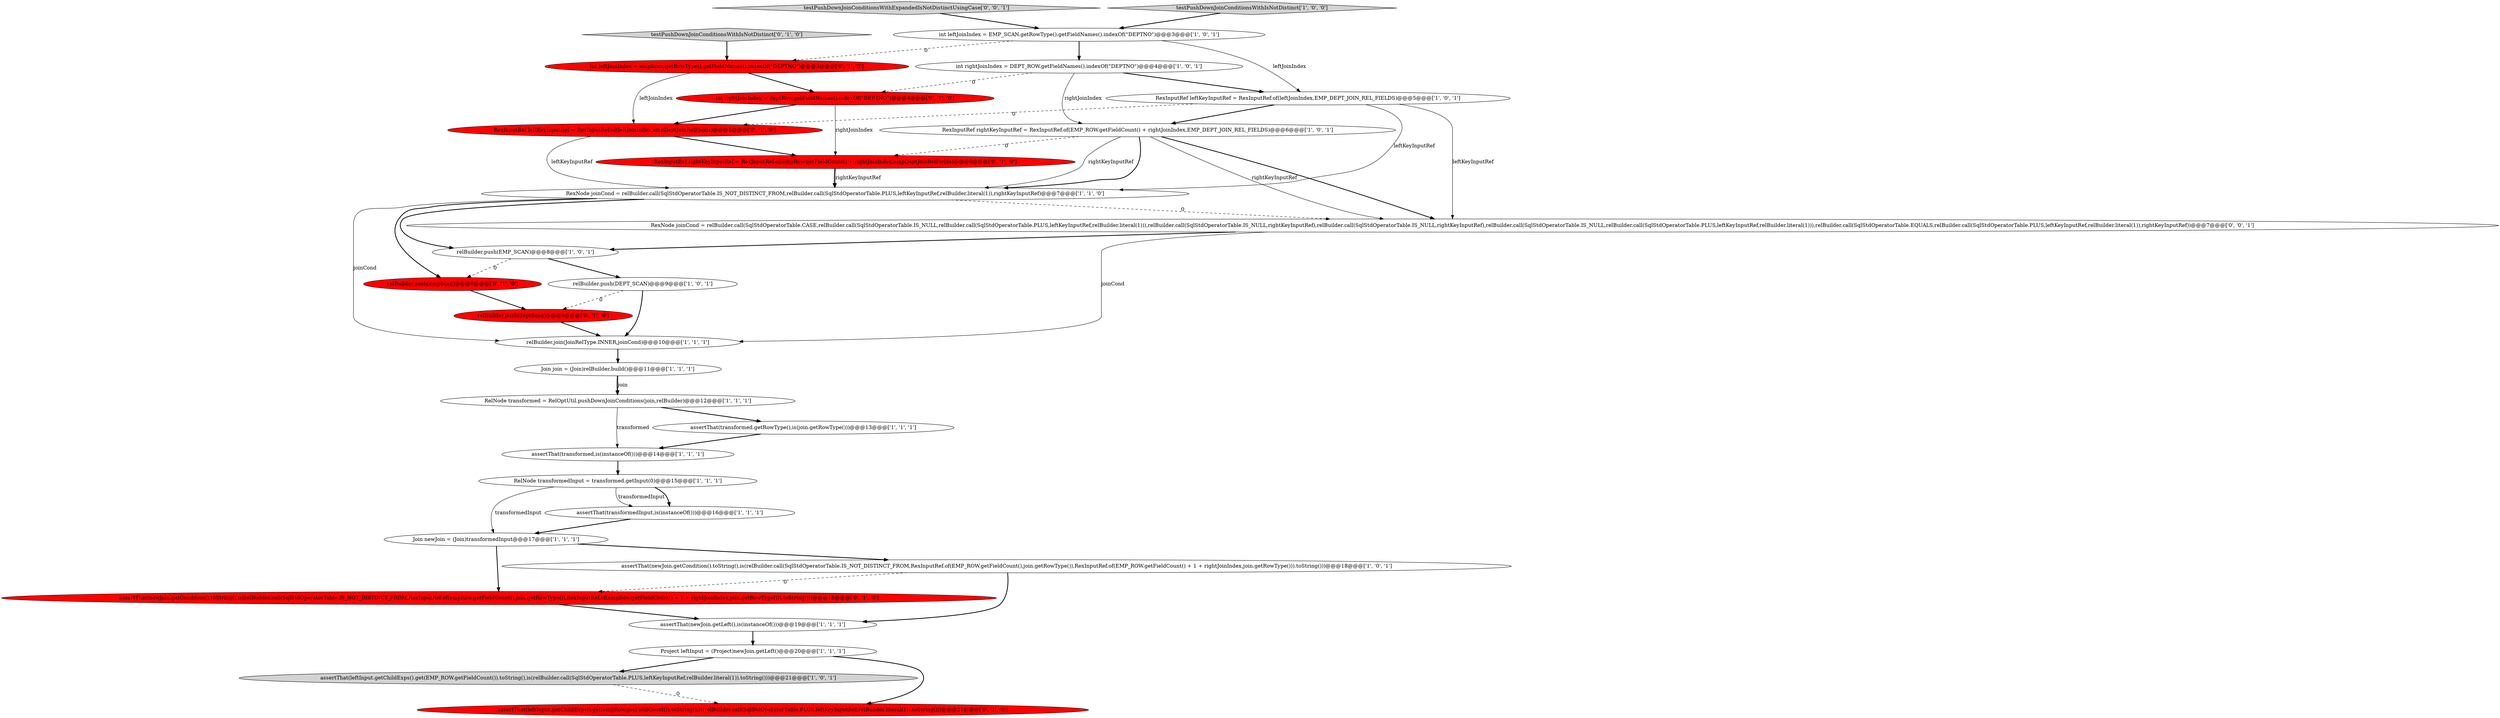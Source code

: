 digraph {
0 [style = filled, label = "int leftJoinIndex = EMP_SCAN.getRowType().getFieldNames().indexOf(\"DEPTNO\")@@@3@@@['1', '0', '1']", fillcolor = white, shape = ellipse image = "AAA0AAABBB1BBB"];
22 [style = filled, label = "testPushDownJoinConditionsWithIsNotDistinct['0', '1', '0']", fillcolor = lightgray, shape = diamond image = "AAA0AAABBB2BBB"];
27 [style = filled, label = "assertThat(leftInput.getChildExps().get(empRow.getFieldCount()).toString(),is(relBuilder.call(SqlStdOperatorTable.PLUS,leftKeyInputRef,relBuilder.literal(1)).toString()))@@@21@@@['0', '1', '0']", fillcolor = red, shape = ellipse image = "AAA1AAABBB2BBB"];
23 [style = filled, label = "relBuilder.push(deptScan)@@@9@@@['0', '1', '0']", fillcolor = red, shape = ellipse image = "AAA1AAABBB2BBB"];
26 [style = filled, label = "int rightJoinIndex = deptRow.getFieldNames().indexOf(\"DEPTNO\")@@@4@@@['0', '1', '0']", fillcolor = red, shape = ellipse image = "AAA1AAABBB2BBB"];
2 [style = filled, label = "Join newJoin = (Join)transformedInput@@@17@@@['1', '1', '1']", fillcolor = white, shape = ellipse image = "AAA0AAABBB1BBB"];
12 [style = filled, label = "relBuilder.push(DEPT_SCAN)@@@9@@@['1', '0', '1']", fillcolor = white, shape = ellipse image = "AAA0AAABBB1BBB"];
28 [style = filled, label = "assertThat(newJoin.getCondition().toString(),is(relBuilder.call(SqlStdOperatorTable.IS_NOT_DISTINCT_FROM,RexInputRef.of(empRow.getFieldCount(),join.getRowType()),RexInputRef.of(empRow.getFieldCount() + 1 + rightJoinIndex,join.getRowType())).toString()))@@@18@@@['0', '1', '0']", fillcolor = red, shape = ellipse image = "AAA1AAABBB2BBB"];
6 [style = filled, label = "RelNode transformed = RelOptUtil.pushDownJoinConditions(join,relBuilder)@@@12@@@['1', '1', '1']", fillcolor = white, shape = ellipse image = "AAA0AAABBB1BBB"];
4 [style = filled, label = "RelNode transformedInput = transformed.getInput(0)@@@15@@@['1', '1', '1']", fillcolor = white, shape = ellipse image = "AAA0AAABBB1BBB"];
29 [style = filled, label = "testPushDownJoinConditionsWithExpandedIsNotDistinctUsingCase['0', '0', '1']", fillcolor = lightgray, shape = diamond image = "AAA0AAABBB3BBB"];
20 [style = filled, label = "RexInputRef leftKeyInputRef = RexInputRef.of(leftJoinIndex,empDeptJoinRelFields)@@@5@@@['0', '1', '0']", fillcolor = red, shape = ellipse image = "AAA1AAABBB2BBB"];
1 [style = filled, label = "testPushDownJoinConditionsWithIsNotDistinct['1', '0', '0']", fillcolor = lightgray, shape = diamond image = "AAA0AAABBB1BBB"];
3 [style = filled, label = "assertThat(leftInput.getChildExps().get(EMP_ROW.getFieldCount()).toString(),is(relBuilder.call(SqlStdOperatorTable.PLUS,leftKeyInputRef,relBuilder.literal(1)).toString()))@@@21@@@['1', '0', '1']", fillcolor = lightgray, shape = ellipse image = "AAA0AAABBB1BBB"];
7 [style = filled, label = "assertThat(newJoin.getLeft(),is(instanceOf()))@@@19@@@['1', '1', '1']", fillcolor = white, shape = ellipse image = "AAA0AAABBB1BBB"];
30 [style = filled, label = "RexNode joinCond = relBuilder.call(SqlStdOperatorTable.CASE,relBuilder.call(SqlStdOperatorTable.IS_NULL,relBuilder.call(SqlStdOperatorTable.PLUS,leftKeyInputRef,relBuilder.literal(1))),relBuilder.call(SqlStdOperatorTable.IS_NULL,rightKeyInputRef),relBuilder.call(SqlStdOperatorTable.IS_NULL,rightKeyInputRef),relBuilder.call(SqlStdOperatorTable.IS_NULL,relBuilder.call(SqlStdOperatorTable.PLUS,leftKeyInputRef,relBuilder.literal(1))),relBuilder.call(SqlStdOperatorTable.EQUALS,relBuilder.call(SqlStdOperatorTable.PLUS,leftKeyInputRef,relBuilder.literal(1)),rightKeyInputRef))@@@7@@@['0', '0', '1']", fillcolor = white, shape = ellipse image = "AAA0AAABBB3BBB"];
9 [style = filled, label = "relBuilder.push(EMP_SCAN)@@@8@@@['1', '0', '1']", fillcolor = white, shape = ellipse image = "AAA0AAABBB1BBB"];
17 [style = filled, label = "assertThat(transformed.getRowType(),is(join.getRowType()))@@@13@@@['1', '1', '1']", fillcolor = white, shape = ellipse image = "AAA0AAABBB1BBB"];
19 [style = filled, label = "Project leftInput = (Project)newJoin.getLeft()@@@20@@@['1', '1', '1']", fillcolor = white, shape = ellipse image = "AAA0AAABBB1BBB"];
8 [style = filled, label = "Join join = (Join)relBuilder.build()@@@11@@@['1', '1', '1']", fillcolor = white, shape = ellipse image = "AAA0AAABBB1BBB"];
25 [style = filled, label = "RexInputRef rightKeyInputRef = RexInputRef.of(empRow.getFieldCount() + rightJoinIndex,empDeptJoinRelFields)@@@6@@@['0', '1', '0']", fillcolor = red, shape = ellipse image = "AAA1AAABBB2BBB"];
5 [style = filled, label = "assertThat(newJoin.getCondition().toString(),is(relBuilder.call(SqlStdOperatorTable.IS_NOT_DISTINCT_FROM,RexInputRef.of(EMP_ROW.getFieldCount(),join.getRowType()),RexInputRef.of(EMP_ROW.getFieldCount() + 1 + rightJoinIndex,join.getRowType())).toString()))@@@18@@@['1', '0', '1']", fillcolor = white, shape = ellipse image = "AAA0AAABBB1BBB"];
24 [style = filled, label = "int leftJoinIndex = empScan.getRowType().getFieldNames().indexOf(\"DEPTNO\")@@@3@@@['0', '1', '0']", fillcolor = red, shape = ellipse image = "AAA1AAABBB2BBB"];
16 [style = filled, label = "RexInputRef leftKeyInputRef = RexInputRef.of(leftJoinIndex,EMP_DEPT_JOIN_REL_FIELDS)@@@5@@@['1', '0', '1']", fillcolor = white, shape = ellipse image = "AAA0AAABBB1BBB"];
13 [style = filled, label = "int rightJoinIndex = DEPT_ROW.getFieldNames().indexOf(\"DEPTNO\")@@@4@@@['1', '0', '1']", fillcolor = white, shape = ellipse image = "AAA0AAABBB1BBB"];
10 [style = filled, label = "relBuilder.join(JoinRelType.INNER,joinCond)@@@10@@@['1', '1', '1']", fillcolor = white, shape = ellipse image = "AAA0AAABBB1BBB"];
21 [style = filled, label = "relBuilder.push(empScan)@@@8@@@['0', '1', '0']", fillcolor = red, shape = ellipse image = "AAA1AAABBB2BBB"];
14 [style = filled, label = "assertThat(transformed,is(instanceOf()))@@@14@@@['1', '1', '1']", fillcolor = white, shape = ellipse image = "AAA0AAABBB1BBB"];
15 [style = filled, label = "RexNode joinCond = relBuilder.call(SqlStdOperatorTable.IS_NOT_DISTINCT_FROM,relBuilder.call(SqlStdOperatorTable.PLUS,leftKeyInputRef,relBuilder.literal(1)),rightKeyInputRef)@@@7@@@['1', '1', '0']", fillcolor = white, shape = ellipse image = "AAA0AAABBB1BBB"];
11 [style = filled, label = "assertThat(transformedInput,is(instanceOf()))@@@16@@@['1', '1', '1']", fillcolor = white, shape = ellipse image = "AAA0AAABBB1BBB"];
18 [style = filled, label = "RexInputRef rightKeyInputRef = RexInputRef.of(EMP_ROW.getFieldCount() + rightJoinIndex,EMP_DEPT_JOIN_REL_FIELDS)@@@6@@@['1', '0', '1']", fillcolor = white, shape = ellipse image = "AAA0AAABBB1BBB"];
6->17 [style = bold, label=""];
16->20 [style = dashed, label="0"];
16->18 [style = bold, label=""];
12->23 [style = dashed, label="0"];
0->13 [style = bold, label=""];
18->30 [style = solid, label="rightKeyInputRef"];
15->21 [style = bold, label=""];
3->27 [style = dashed, label="0"];
18->15 [style = bold, label=""];
29->0 [style = bold, label=""];
28->7 [style = bold, label=""];
25->15 [style = solid, label="rightKeyInputRef"];
15->30 [style = dashed, label="0"];
18->30 [style = bold, label=""];
30->10 [style = solid, label="joinCond"];
8->6 [style = bold, label=""];
30->9 [style = bold, label=""];
1->0 [style = bold, label=""];
16->15 [style = solid, label="leftKeyInputRef"];
4->2 [style = solid, label="transformedInput"];
18->15 [style = solid, label="rightKeyInputRef"];
20->25 [style = bold, label=""];
13->26 [style = dashed, label="0"];
13->16 [style = bold, label=""];
11->2 [style = bold, label=""];
18->25 [style = dashed, label="0"];
24->26 [style = bold, label=""];
4->11 [style = solid, label="transformedInput"];
12->10 [style = bold, label=""];
5->28 [style = dashed, label="0"];
10->8 [style = bold, label=""];
17->14 [style = bold, label=""];
15->9 [style = bold, label=""];
8->6 [style = solid, label="join"];
0->16 [style = solid, label="leftJoinIndex"];
9->21 [style = dashed, label="0"];
19->27 [style = bold, label=""];
23->10 [style = bold, label=""];
25->15 [style = bold, label=""];
24->20 [style = solid, label="leftJoinIndex"];
26->25 [style = solid, label="rightJoinIndex"];
5->7 [style = bold, label=""];
20->15 [style = solid, label="leftKeyInputRef"];
0->24 [style = dashed, label="0"];
9->12 [style = bold, label=""];
13->18 [style = solid, label="rightJoinIndex"];
22->24 [style = bold, label=""];
15->10 [style = solid, label="joinCond"];
6->14 [style = solid, label="transformed"];
4->11 [style = bold, label=""];
7->19 [style = bold, label=""];
19->3 [style = bold, label=""];
2->28 [style = bold, label=""];
26->20 [style = bold, label=""];
2->5 [style = bold, label=""];
14->4 [style = bold, label=""];
21->23 [style = bold, label=""];
16->30 [style = solid, label="leftKeyInputRef"];
}
